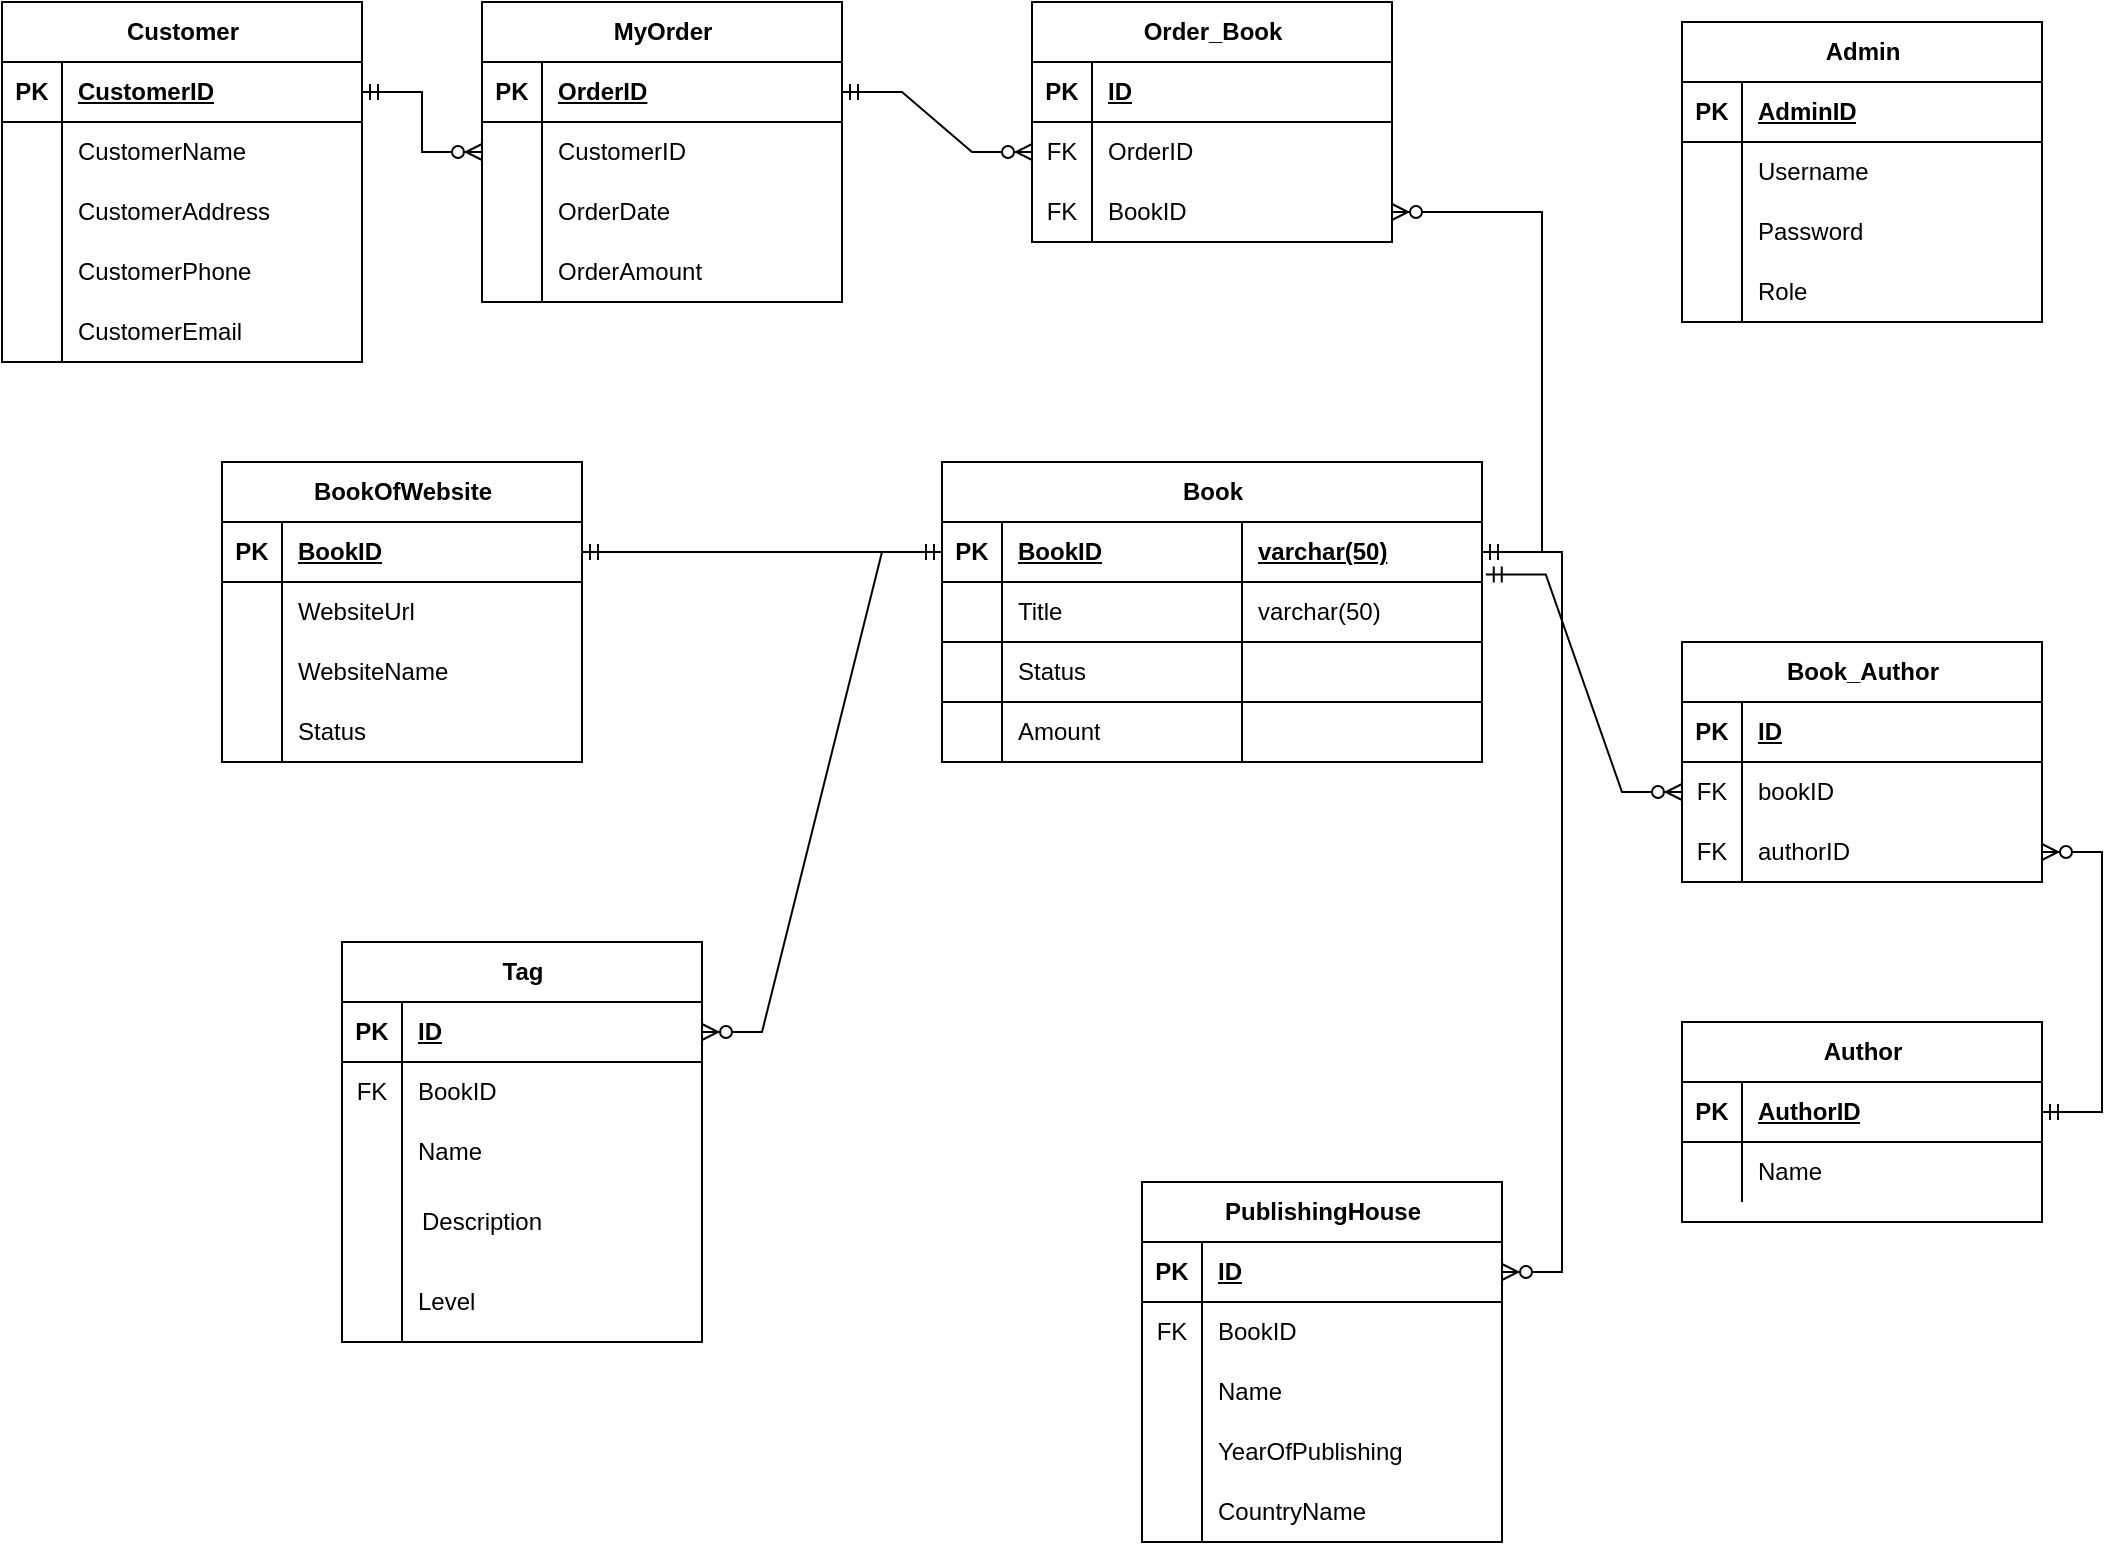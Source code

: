 <mxfile version="21.3.4" type="device">
  <diagram id="R2lEEEUBdFMjLlhIrx00" name="Page-1">
    <mxGraphModel dx="2161" dy="645" grid="1" gridSize="10" guides="1" tooltips="1" connect="1" arrows="1" fold="1" page="1" pageScale="1" pageWidth="850" pageHeight="1100" math="0" shadow="0" extFonts="Permanent Marker^https://fonts.googleapis.com/css?family=Permanent+Marker">
      <root>
        <mxCell id="0" />
        <mxCell id="1" parent="0" />
        <mxCell id="h8S6A4PRmYkSJAHjF7pe-40" value="Tag" style="shape=table;startSize=30;container=1;collapsible=1;childLayout=tableLayout;fixedRows=1;rowLines=0;fontStyle=1;align=center;resizeLast=1;html=1;resizeLastRow=0;labelBackgroundColor=none;" parent="1" vertex="1">
          <mxGeometry x="-50" y="480" width="180" height="200" as="geometry" />
        </mxCell>
        <mxCell id="h8S6A4PRmYkSJAHjF7pe-41" value="" style="shape=tableRow;horizontal=0;startSize=0;swimlaneHead=0;swimlaneBody=0;fillColor=none;collapsible=0;dropTarget=0;points=[[0,0.5],[1,0.5]];portConstraint=eastwest;top=0;left=0;right=0;bottom=1;labelBackgroundColor=none;" parent="h8S6A4PRmYkSJAHjF7pe-40" vertex="1">
          <mxGeometry y="30" width="180" height="30" as="geometry" />
        </mxCell>
        <mxCell id="h8S6A4PRmYkSJAHjF7pe-42" value="PK" style="shape=partialRectangle;connectable=0;fillColor=none;top=0;left=0;bottom=0;right=0;fontStyle=1;overflow=hidden;whiteSpace=wrap;html=1;labelBackgroundColor=none;" parent="h8S6A4PRmYkSJAHjF7pe-41" vertex="1">
          <mxGeometry width="30" height="30" as="geometry">
            <mxRectangle width="30" height="30" as="alternateBounds" />
          </mxGeometry>
        </mxCell>
        <mxCell id="h8S6A4PRmYkSJAHjF7pe-43" value="ID" style="shape=partialRectangle;connectable=0;fillColor=none;top=0;left=0;bottom=0;right=0;align=left;spacingLeft=6;fontStyle=5;overflow=hidden;whiteSpace=wrap;html=1;labelBackgroundColor=none;" parent="h8S6A4PRmYkSJAHjF7pe-41" vertex="1">
          <mxGeometry x="30" width="150" height="30" as="geometry">
            <mxRectangle width="150" height="30" as="alternateBounds" />
          </mxGeometry>
        </mxCell>
        <mxCell id="v9ZeX9QNB7r0L1-q7HJn-7" style="shape=tableRow;horizontal=0;startSize=0;swimlaneHead=0;swimlaneBody=0;fillColor=none;collapsible=0;dropTarget=0;points=[[0,0.5],[1,0.5]];portConstraint=eastwest;top=0;left=0;right=0;bottom=0;labelBackgroundColor=none;" vertex="1" parent="h8S6A4PRmYkSJAHjF7pe-40">
          <mxGeometry y="60" width="180" height="30" as="geometry" />
        </mxCell>
        <mxCell id="v9ZeX9QNB7r0L1-q7HJn-8" value="FK" style="shape=partialRectangle;connectable=0;fillColor=none;top=0;left=0;bottom=0;right=0;editable=1;overflow=hidden;whiteSpace=wrap;html=1;labelBackgroundColor=none;" vertex="1" parent="v9ZeX9QNB7r0L1-q7HJn-7">
          <mxGeometry width="30" height="30" as="geometry">
            <mxRectangle width="30" height="30" as="alternateBounds" />
          </mxGeometry>
        </mxCell>
        <mxCell id="v9ZeX9QNB7r0L1-q7HJn-9" value="BookID" style="shape=partialRectangle;connectable=0;fillColor=none;top=0;left=0;bottom=0;right=0;align=left;spacingLeft=6;overflow=hidden;whiteSpace=wrap;html=1;labelBackgroundColor=none;" vertex="1" parent="v9ZeX9QNB7r0L1-q7HJn-7">
          <mxGeometry x="30" width="150" height="30" as="geometry">
            <mxRectangle width="150" height="30" as="alternateBounds" />
          </mxGeometry>
        </mxCell>
        <mxCell id="h8S6A4PRmYkSJAHjF7pe-44" value="" style="shape=tableRow;horizontal=0;startSize=0;swimlaneHead=0;swimlaneBody=0;fillColor=none;collapsible=0;dropTarget=0;points=[[0,0.5],[1,0.5]];portConstraint=eastwest;top=0;left=0;right=0;bottom=0;labelBackgroundColor=none;" parent="h8S6A4PRmYkSJAHjF7pe-40" vertex="1">
          <mxGeometry y="90" width="180" height="30" as="geometry" />
        </mxCell>
        <mxCell id="h8S6A4PRmYkSJAHjF7pe-45" value="" style="shape=partialRectangle;connectable=0;fillColor=none;top=0;left=0;bottom=0;right=0;editable=1;overflow=hidden;whiteSpace=wrap;html=1;labelBackgroundColor=none;" parent="h8S6A4PRmYkSJAHjF7pe-44" vertex="1">
          <mxGeometry width="30" height="30" as="geometry">
            <mxRectangle width="30" height="30" as="alternateBounds" />
          </mxGeometry>
        </mxCell>
        <mxCell id="h8S6A4PRmYkSJAHjF7pe-46" value="Name" style="shape=partialRectangle;connectable=0;fillColor=none;top=0;left=0;bottom=0;right=0;align=left;spacingLeft=6;overflow=hidden;whiteSpace=wrap;html=1;labelBackgroundColor=none;" parent="h8S6A4PRmYkSJAHjF7pe-44" vertex="1">
          <mxGeometry x="30" width="150" height="30" as="geometry">
            <mxRectangle width="150" height="30" as="alternateBounds" />
          </mxGeometry>
        </mxCell>
        <mxCell id="h8S6A4PRmYkSJAHjF7pe-50" value="" style="shape=tableRow;horizontal=0;startSize=0;swimlaneHead=0;swimlaneBody=0;fillColor=none;collapsible=0;dropTarget=0;points=[[0,0.5],[1,0.5]];portConstraint=eastwest;top=0;left=0;right=0;bottom=0;labelBackgroundColor=none;" parent="h8S6A4PRmYkSJAHjF7pe-40" vertex="1">
          <mxGeometry y="120" width="180" height="40" as="geometry" />
        </mxCell>
        <mxCell id="h8S6A4PRmYkSJAHjF7pe-51" value="" style="shape=partialRectangle;connectable=0;fillColor=none;top=0;left=0;bottom=0;right=0;editable=1;overflow=hidden;whiteSpace=wrap;html=1;labelBackgroundColor=none;" parent="h8S6A4PRmYkSJAHjF7pe-50" vertex="1">
          <mxGeometry width="30" height="40" as="geometry">
            <mxRectangle width="30" height="40" as="alternateBounds" />
          </mxGeometry>
        </mxCell>
        <mxCell id="h8S6A4PRmYkSJAHjF7pe-52" value="&lt;div style=&quot;background-color:#ffffff;padding-left:2px;padding-top:0px;padding-right:0px;padding-bottom:0px;&quot;&gt;Description&lt;/div&gt;" style="shape=partialRectangle;connectable=0;fillColor=none;top=0;left=0;bottom=0;right=0;align=left;spacingLeft=6;overflow=hidden;whiteSpace=wrap;html=1;labelBackgroundColor=none;" parent="h8S6A4PRmYkSJAHjF7pe-50" vertex="1">
          <mxGeometry x="30" width="150" height="40" as="geometry">
            <mxRectangle width="150" height="40" as="alternateBounds" />
          </mxGeometry>
        </mxCell>
        <mxCell id="h8S6A4PRmYkSJAHjF7pe-70" style="shape=tableRow;horizontal=0;startSize=0;swimlaneHead=0;swimlaneBody=0;fillColor=none;collapsible=0;dropTarget=0;points=[[0,0.5],[1,0.5]];portConstraint=eastwest;top=0;left=0;right=0;bottom=0;labelBackgroundColor=none;" parent="h8S6A4PRmYkSJAHjF7pe-40" vertex="1">
          <mxGeometry y="160" width="180" height="40" as="geometry" />
        </mxCell>
        <mxCell id="h8S6A4PRmYkSJAHjF7pe-71" style="shape=partialRectangle;connectable=0;fillColor=none;top=0;left=0;bottom=0;right=0;editable=1;overflow=hidden;whiteSpace=wrap;html=1;labelBackgroundColor=none;" parent="h8S6A4PRmYkSJAHjF7pe-70" vertex="1">
          <mxGeometry width="30" height="40" as="geometry">
            <mxRectangle width="30" height="40" as="alternateBounds" />
          </mxGeometry>
        </mxCell>
        <mxCell id="h8S6A4PRmYkSJAHjF7pe-72" value="Level" style="shape=partialRectangle;connectable=0;fillColor=none;top=0;left=0;bottom=0;right=0;align=left;spacingLeft=6;overflow=hidden;whiteSpace=wrap;html=1;labelBackgroundColor=none;" parent="h8S6A4PRmYkSJAHjF7pe-70" vertex="1">
          <mxGeometry x="30" width="150" height="40" as="geometry">
            <mxRectangle width="150" height="40" as="alternateBounds" />
          </mxGeometry>
        </mxCell>
        <mxCell id="h8S6A4PRmYkSJAHjF7pe-1" value="Admin" style="shape=table;startSize=30;container=1;collapsible=1;childLayout=tableLayout;fixedRows=1;rowLines=0;fontStyle=1;align=center;resizeLast=1;html=1;labelBackgroundColor=none;" parent="1" vertex="1">
          <mxGeometry x="620" y="20" width="180" height="150" as="geometry" />
        </mxCell>
        <mxCell id="h8S6A4PRmYkSJAHjF7pe-2" value="" style="shape=tableRow;horizontal=0;startSize=0;swimlaneHead=0;swimlaneBody=0;fillColor=none;collapsible=0;dropTarget=0;points=[[0,0.5],[1,0.5]];portConstraint=eastwest;top=0;left=0;right=0;bottom=1;labelBackgroundColor=none;" parent="h8S6A4PRmYkSJAHjF7pe-1" vertex="1">
          <mxGeometry y="30" width="180" height="30" as="geometry" />
        </mxCell>
        <mxCell id="h8S6A4PRmYkSJAHjF7pe-3" value="PK" style="shape=partialRectangle;connectable=0;fillColor=none;top=0;left=0;bottom=0;right=0;fontStyle=1;overflow=hidden;whiteSpace=wrap;html=1;labelBackgroundColor=none;" parent="h8S6A4PRmYkSJAHjF7pe-2" vertex="1">
          <mxGeometry width="30" height="30" as="geometry">
            <mxRectangle width="30" height="30" as="alternateBounds" />
          </mxGeometry>
        </mxCell>
        <mxCell id="h8S6A4PRmYkSJAHjF7pe-4" value="AdminID" style="shape=partialRectangle;connectable=0;fillColor=none;top=0;left=0;bottom=0;right=0;align=left;spacingLeft=6;fontStyle=5;overflow=hidden;whiteSpace=wrap;html=1;labelBackgroundColor=none;" parent="h8S6A4PRmYkSJAHjF7pe-2" vertex="1">
          <mxGeometry x="30" width="150" height="30" as="geometry">
            <mxRectangle width="150" height="30" as="alternateBounds" />
          </mxGeometry>
        </mxCell>
        <mxCell id="h8S6A4PRmYkSJAHjF7pe-5" value="" style="shape=tableRow;horizontal=0;startSize=0;swimlaneHead=0;swimlaneBody=0;fillColor=none;collapsible=0;dropTarget=0;points=[[0,0.5],[1,0.5]];portConstraint=eastwest;top=0;left=0;right=0;bottom=0;labelBackgroundColor=none;" parent="h8S6A4PRmYkSJAHjF7pe-1" vertex="1">
          <mxGeometry y="60" width="180" height="30" as="geometry" />
        </mxCell>
        <mxCell id="h8S6A4PRmYkSJAHjF7pe-6" value="" style="shape=partialRectangle;connectable=0;fillColor=none;top=0;left=0;bottom=0;right=0;editable=1;overflow=hidden;whiteSpace=wrap;html=1;labelBackgroundColor=none;" parent="h8S6A4PRmYkSJAHjF7pe-5" vertex="1">
          <mxGeometry width="30" height="30" as="geometry">
            <mxRectangle width="30" height="30" as="alternateBounds" />
          </mxGeometry>
        </mxCell>
        <mxCell id="h8S6A4PRmYkSJAHjF7pe-7" value="Username" style="shape=partialRectangle;connectable=0;fillColor=none;top=0;left=0;bottom=0;right=0;align=left;spacingLeft=6;overflow=hidden;whiteSpace=wrap;html=1;labelBackgroundColor=none;" parent="h8S6A4PRmYkSJAHjF7pe-5" vertex="1">
          <mxGeometry x="30" width="150" height="30" as="geometry">
            <mxRectangle width="150" height="30" as="alternateBounds" />
          </mxGeometry>
        </mxCell>
        <mxCell id="h8S6A4PRmYkSJAHjF7pe-8" value="" style="shape=tableRow;horizontal=0;startSize=0;swimlaneHead=0;swimlaneBody=0;fillColor=none;collapsible=0;dropTarget=0;points=[[0,0.5],[1,0.5]];portConstraint=eastwest;top=0;left=0;right=0;bottom=0;labelBackgroundColor=none;" parent="h8S6A4PRmYkSJAHjF7pe-1" vertex="1">
          <mxGeometry y="90" width="180" height="30" as="geometry" />
        </mxCell>
        <mxCell id="h8S6A4PRmYkSJAHjF7pe-9" value="" style="shape=partialRectangle;connectable=0;fillColor=none;top=0;left=0;bottom=0;right=0;editable=1;overflow=hidden;whiteSpace=wrap;html=1;labelBackgroundColor=none;" parent="h8S6A4PRmYkSJAHjF7pe-8" vertex="1">
          <mxGeometry width="30" height="30" as="geometry">
            <mxRectangle width="30" height="30" as="alternateBounds" />
          </mxGeometry>
        </mxCell>
        <mxCell id="h8S6A4PRmYkSJAHjF7pe-10" value="Password" style="shape=partialRectangle;connectable=0;fillColor=none;top=0;left=0;bottom=0;right=0;align=left;spacingLeft=6;overflow=hidden;whiteSpace=wrap;html=1;labelBackgroundColor=none;" parent="h8S6A4PRmYkSJAHjF7pe-8" vertex="1">
          <mxGeometry x="30" width="150" height="30" as="geometry">
            <mxRectangle width="150" height="30" as="alternateBounds" />
          </mxGeometry>
        </mxCell>
        <mxCell id="h8S6A4PRmYkSJAHjF7pe-11" value="" style="shape=tableRow;horizontal=0;startSize=0;swimlaneHead=0;swimlaneBody=0;fillColor=none;collapsible=0;dropTarget=0;points=[[0,0.5],[1,0.5]];portConstraint=eastwest;top=0;left=0;right=0;bottom=0;labelBackgroundColor=none;" parent="h8S6A4PRmYkSJAHjF7pe-1" vertex="1">
          <mxGeometry y="120" width="180" height="30" as="geometry" />
        </mxCell>
        <mxCell id="h8S6A4PRmYkSJAHjF7pe-12" value="" style="shape=partialRectangle;connectable=0;fillColor=none;top=0;left=0;bottom=0;right=0;editable=1;overflow=hidden;whiteSpace=wrap;html=1;labelBackgroundColor=none;" parent="h8S6A4PRmYkSJAHjF7pe-11" vertex="1">
          <mxGeometry width="30" height="30" as="geometry">
            <mxRectangle width="30" height="30" as="alternateBounds" />
          </mxGeometry>
        </mxCell>
        <mxCell id="h8S6A4PRmYkSJAHjF7pe-13" value="Role" style="shape=partialRectangle;connectable=0;fillColor=none;top=0;left=0;bottom=0;right=0;align=left;spacingLeft=6;overflow=hidden;whiteSpace=wrap;html=1;labelBackgroundColor=none;" parent="h8S6A4PRmYkSJAHjF7pe-11" vertex="1">
          <mxGeometry x="30" width="150" height="30" as="geometry">
            <mxRectangle width="150" height="30" as="alternateBounds" />
          </mxGeometry>
        </mxCell>
        <mxCell id="h8S6A4PRmYkSJAHjF7pe-14" value="Book" style="shape=table;startSize=30;container=1;collapsible=1;childLayout=tableLayout;fixedRows=1;rowLines=1;fontStyle=1;align=center;resizeLast=1;html=1;rounded=0;columnLines=1;labelBackgroundColor=none;" parent="1" vertex="1">
          <mxGeometry x="250" y="240" width="270" height="150" as="geometry" />
        </mxCell>
        <mxCell id="h8S6A4PRmYkSJAHjF7pe-15" value="" style="shape=tableRow;horizontal=0;startSize=0;swimlaneHead=0;swimlaneBody=0;fillColor=none;collapsible=0;dropTarget=0;points=[[0,0.5],[1,0.5]];portConstraint=eastwest;top=0;left=0;right=0;bottom=1;labelBackgroundColor=none;" parent="h8S6A4PRmYkSJAHjF7pe-14" vertex="1">
          <mxGeometry y="30" width="270" height="30" as="geometry" />
        </mxCell>
        <mxCell id="h8S6A4PRmYkSJAHjF7pe-16" value="PK" style="shape=partialRectangle;connectable=0;fillColor=none;top=0;left=0;bottom=0;right=0;fontStyle=1;overflow=hidden;whiteSpace=wrap;html=1;labelBackgroundColor=none;" parent="h8S6A4PRmYkSJAHjF7pe-15" vertex="1">
          <mxGeometry width="30" height="30" as="geometry">
            <mxRectangle width="30" height="30" as="alternateBounds" />
          </mxGeometry>
        </mxCell>
        <mxCell id="h8S6A4PRmYkSJAHjF7pe-17" value="BookID" style="shape=partialRectangle;connectable=0;fillColor=none;top=0;left=0;bottom=0;right=0;align=left;spacingLeft=6;fontStyle=5;overflow=hidden;whiteSpace=wrap;html=1;labelBackgroundColor=none;" parent="h8S6A4PRmYkSJAHjF7pe-15" vertex="1">
          <mxGeometry x="30" width="120" height="30" as="geometry">
            <mxRectangle width="120" height="30" as="alternateBounds" />
          </mxGeometry>
        </mxCell>
        <mxCell id="8h0_QXbjBLv4kq4RY7IO-14" value="varchar(50)" style="shape=partialRectangle;connectable=0;fillColor=none;top=0;left=0;bottom=0;right=0;align=left;spacingLeft=6;fontStyle=5;overflow=hidden;whiteSpace=wrap;html=1;labelBackgroundColor=none;" parent="h8S6A4PRmYkSJAHjF7pe-15" vertex="1">
          <mxGeometry x="150" width="120" height="30" as="geometry">
            <mxRectangle width="120" height="30" as="alternateBounds" />
          </mxGeometry>
        </mxCell>
        <mxCell id="h8S6A4PRmYkSJAHjF7pe-18" value="" style="shape=tableRow;horizontal=0;startSize=0;swimlaneHead=0;swimlaneBody=0;fillColor=none;collapsible=0;dropTarget=0;points=[[0,0.5],[1,0.5]];portConstraint=eastwest;top=0;left=0;right=0;bottom=0;labelBackgroundColor=none;" parent="h8S6A4PRmYkSJAHjF7pe-14" vertex="1">
          <mxGeometry y="60" width="270" height="30" as="geometry" />
        </mxCell>
        <mxCell id="h8S6A4PRmYkSJAHjF7pe-19" value="" style="shape=partialRectangle;connectable=0;fillColor=none;top=0;left=0;bottom=0;right=0;editable=1;overflow=hidden;whiteSpace=wrap;html=1;labelBackgroundColor=none;" parent="h8S6A4PRmYkSJAHjF7pe-18" vertex="1">
          <mxGeometry width="30" height="30" as="geometry">
            <mxRectangle width="30" height="30" as="alternateBounds" />
          </mxGeometry>
        </mxCell>
        <mxCell id="h8S6A4PRmYkSJAHjF7pe-20" value="Title" style="shape=partialRectangle;connectable=0;fillColor=none;top=0;left=0;bottom=0;right=0;align=left;spacingLeft=6;overflow=hidden;whiteSpace=wrap;html=1;labelBackgroundColor=none;" parent="h8S6A4PRmYkSJAHjF7pe-18" vertex="1">
          <mxGeometry x="30" width="120" height="30" as="geometry">
            <mxRectangle width="120" height="30" as="alternateBounds" />
          </mxGeometry>
        </mxCell>
        <mxCell id="8h0_QXbjBLv4kq4RY7IO-15" value="varchar(50)" style="shape=partialRectangle;connectable=0;fillColor=none;top=0;left=0;bottom=0;right=0;align=left;spacingLeft=6;overflow=hidden;whiteSpace=wrap;html=1;labelBackgroundColor=none;" parent="h8S6A4PRmYkSJAHjF7pe-18" vertex="1">
          <mxGeometry x="150" width="120" height="30" as="geometry">
            <mxRectangle width="120" height="30" as="alternateBounds" />
          </mxGeometry>
        </mxCell>
        <mxCell id="h8S6A4PRmYkSJAHjF7pe-24" value="" style="shape=tableRow;horizontal=0;startSize=0;swimlaneHead=0;swimlaneBody=0;fillColor=none;collapsible=0;dropTarget=0;points=[[0,0.5],[1,0.5]];portConstraint=eastwest;top=0;left=0;right=0;bottom=0;labelBackgroundColor=none;" parent="h8S6A4PRmYkSJAHjF7pe-14" vertex="1">
          <mxGeometry y="90" width="270" height="30" as="geometry" />
        </mxCell>
        <mxCell id="h8S6A4PRmYkSJAHjF7pe-25" value="" style="shape=partialRectangle;connectable=0;fillColor=none;top=0;left=0;bottom=0;right=0;editable=1;overflow=hidden;whiteSpace=wrap;html=1;labelBackgroundColor=none;" parent="h8S6A4PRmYkSJAHjF7pe-24" vertex="1">
          <mxGeometry width="30" height="30" as="geometry">
            <mxRectangle width="30" height="30" as="alternateBounds" />
          </mxGeometry>
        </mxCell>
        <mxCell id="h8S6A4PRmYkSJAHjF7pe-26" value="Status" style="shape=partialRectangle;connectable=0;fillColor=none;top=0;left=0;bottom=0;right=0;align=left;spacingLeft=6;overflow=hidden;whiteSpace=wrap;html=1;labelBackgroundColor=none;" parent="h8S6A4PRmYkSJAHjF7pe-24" vertex="1">
          <mxGeometry x="30" width="120" height="30" as="geometry">
            <mxRectangle width="120" height="30" as="alternateBounds" />
          </mxGeometry>
        </mxCell>
        <mxCell id="8h0_QXbjBLv4kq4RY7IO-16" style="shape=partialRectangle;connectable=0;fillColor=none;top=0;left=0;bottom=0;right=0;align=left;spacingLeft=6;overflow=hidden;whiteSpace=wrap;html=1;labelBackgroundColor=none;" parent="h8S6A4PRmYkSJAHjF7pe-24" vertex="1">
          <mxGeometry x="150" width="120" height="30" as="geometry">
            <mxRectangle width="120" height="30" as="alternateBounds" />
          </mxGeometry>
        </mxCell>
        <mxCell id="8h0_QXbjBLv4kq4RY7IO-63" style="shape=tableRow;horizontal=0;startSize=0;swimlaneHead=0;swimlaneBody=0;fillColor=none;collapsible=0;dropTarget=0;points=[[0,0.5],[1,0.5]];portConstraint=eastwest;top=0;left=0;right=0;bottom=0;labelBackgroundColor=none;" parent="h8S6A4PRmYkSJAHjF7pe-14" vertex="1">
          <mxGeometry y="120" width="270" height="30" as="geometry" />
        </mxCell>
        <mxCell id="8h0_QXbjBLv4kq4RY7IO-64" style="shape=partialRectangle;connectable=0;fillColor=none;top=0;left=0;bottom=0;right=0;editable=1;overflow=hidden;whiteSpace=wrap;html=1;labelBackgroundColor=none;" parent="8h0_QXbjBLv4kq4RY7IO-63" vertex="1">
          <mxGeometry width="30" height="30" as="geometry">
            <mxRectangle width="30" height="30" as="alternateBounds" />
          </mxGeometry>
        </mxCell>
        <mxCell id="8h0_QXbjBLv4kq4RY7IO-65" value="Amount" style="shape=partialRectangle;connectable=0;fillColor=none;top=0;left=0;bottom=0;right=0;align=left;spacingLeft=6;overflow=hidden;whiteSpace=wrap;html=1;labelBackgroundColor=none;" parent="8h0_QXbjBLv4kq4RY7IO-63" vertex="1">
          <mxGeometry x="30" width="120" height="30" as="geometry">
            <mxRectangle width="120" height="30" as="alternateBounds" />
          </mxGeometry>
        </mxCell>
        <mxCell id="8h0_QXbjBLv4kq4RY7IO-66" style="shape=partialRectangle;connectable=0;fillColor=none;top=0;left=0;bottom=0;right=0;align=left;spacingLeft=6;overflow=hidden;whiteSpace=wrap;html=1;labelBackgroundColor=none;" parent="8h0_QXbjBLv4kq4RY7IO-63" vertex="1">
          <mxGeometry x="150" width="120" height="30" as="geometry">
            <mxRectangle width="120" height="30" as="alternateBounds" />
          </mxGeometry>
        </mxCell>
        <mxCell id="h8S6A4PRmYkSJAHjF7pe-27" value="Author" style="shape=table;startSize=30;container=1;collapsible=1;childLayout=tableLayout;fixedRows=1;rowLines=0;fontStyle=1;align=center;resizeLast=1;html=1;labelBackgroundColor=none;" parent="1" vertex="1">
          <mxGeometry x="620" y="520" width="180" height="100" as="geometry" />
        </mxCell>
        <mxCell id="h8S6A4PRmYkSJAHjF7pe-28" value="" style="shape=tableRow;horizontal=0;startSize=0;swimlaneHead=0;swimlaneBody=0;fillColor=none;collapsible=0;dropTarget=0;points=[[0,0.5],[1,0.5]];portConstraint=eastwest;top=0;left=0;right=0;bottom=1;labelBackgroundColor=none;" parent="h8S6A4PRmYkSJAHjF7pe-27" vertex="1">
          <mxGeometry y="30" width="180" height="30" as="geometry" />
        </mxCell>
        <mxCell id="h8S6A4PRmYkSJAHjF7pe-29" value="PK" style="shape=partialRectangle;connectable=0;fillColor=none;top=0;left=0;bottom=0;right=0;fontStyle=1;overflow=hidden;whiteSpace=wrap;html=1;labelBackgroundColor=none;" parent="h8S6A4PRmYkSJAHjF7pe-28" vertex="1">
          <mxGeometry width="30" height="30" as="geometry">
            <mxRectangle width="30" height="30" as="alternateBounds" />
          </mxGeometry>
        </mxCell>
        <mxCell id="h8S6A4PRmYkSJAHjF7pe-30" value="AuthorID" style="shape=partialRectangle;connectable=0;fillColor=none;top=0;left=0;bottom=0;right=0;align=left;spacingLeft=6;fontStyle=5;overflow=hidden;whiteSpace=wrap;html=1;labelBackgroundColor=none;" parent="h8S6A4PRmYkSJAHjF7pe-28" vertex="1">
          <mxGeometry x="30" width="150" height="30" as="geometry">
            <mxRectangle width="150" height="30" as="alternateBounds" />
          </mxGeometry>
        </mxCell>
        <mxCell id="h8S6A4PRmYkSJAHjF7pe-31" value="" style="shape=tableRow;horizontal=0;startSize=0;swimlaneHead=0;swimlaneBody=0;fillColor=none;collapsible=0;dropTarget=0;points=[[0,0.5],[1,0.5]];portConstraint=eastwest;top=0;left=0;right=0;bottom=0;labelBackgroundColor=none;" parent="h8S6A4PRmYkSJAHjF7pe-27" vertex="1">
          <mxGeometry y="60" width="180" height="30" as="geometry" />
        </mxCell>
        <mxCell id="h8S6A4PRmYkSJAHjF7pe-32" value="" style="shape=partialRectangle;connectable=0;fillColor=none;top=0;left=0;bottom=0;right=0;editable=1;overflow=hidden;whiteSpace=wrap;html=1;labelBackgroundColor=none;" parent="h8S6A4PRmYkSJAHjF7pe-31" vertex="1">
          <mxGeometry width="30" height="30" as="geometry">
            <mxRectangle width="30" height="30" as="alternateBounds" />
          </mxGeometry>
        </mxCell>
        <mxCell id="h8S6A4PRmYkSJAHjF7pe-33" value="Name" style="shape=partialRectangle;connectable=0;fillColor=none;top=0;left=0;bottom=0;right=0;align=left;spacingLeft=6;overflow=hidden;whiteSpace=wrap;html=1;labelBackgroundColor=none;" parent="h8S6A4PRmYkSJAHjF7pe-31" vertex="1">
          <mxGeometry x="30" width="150" height="30" as="geometry">
            <mxRectangle width="150" height="30" as="alternateBounds" />
          </mxGeometry>
        </mxCell>
        <mxCell id="h8S6A4PRmYkSJAHjF7pe-73" value="PublishingHouse" style="shape=table;startSize=30;container=1;collapsible=1;childLayout=tableLayout;fixedRows=1;rowLines=0;fontStyle=1;align=center;resizeLast=1;html=1;labelBackgroundColor=none;" parent="1" vertex="1">
          <mxGeometry x="350" y="600" width="180" height="180" as="geometry" />
        </mxCell>
        <mxCell id="h8S6A4PRmYkSJAHjF7pe-74" value="" style="shape=tableRow;horizontal=0;startSize=0;swimlaneHead=0;swimlaneBody=0;fillColor=none;collapsible=0;dropTarget=0;points=[[0,0.5],[1,0.5]];portConstraint=eastwest;top=0;left=0;right=0;bottom=1;labelBackgroundColor=none;" parent="h8S6A4PRmYkSJAHjF7pe-73" vertex="1">
          <mxGeometry y="30" width="180" height="30" as="geometry" />
        </mxCell>
        <mxCell id="h8S6A4PRmYkSJAHjF7pe-75" value="PK" style="shape=partialRectangle;connectable=0;fillColor=none;top=0;left=0;bottom=0;right=0;fontStyle=1;overflow=hidden;whiteSpace=wrap;html=1;labelBackgroundColor=none;" parent="h8S6A4PRmYkSJAHjF7pe-74" vertex="1">
          <mxGeometry width="30" height="30" as="geometry">
            <mxRectangle width="30" height="30" as="alternateBounds" />
          </mxGeometry>
        </mxCell>
        <mxCell id="h8S6A4PRmYkSJAHjF7pe-76" value="ID" style="shape=partialRectangle;connectable=0;fillColor=none;top=0;left=0;bottom=0;right=0;align=left;spacingLeft=6;fontStyle=5;overflow=hidden;whiteSpace=wrap;html=1;labelBackgroundColor=none;" parent="h8S6A4PRmYkSJAHjF7pe-74" vertex="1">
          <mxGeometry x="30" width="150" height="30" as="geometry">
            <mxRectangle width="150" height="30" as="alternateBounds" />
          </mxGeometry>
        </mxCell>
        <mxCell id="v9ZeX9QNB7r0L1-q7HJn-11" style="shape=tableRow;horizontal=0;startSize=0;swimlaneHead=0;swimlaneBody=0;fillColor=none;collapsible=0;dropTarget=0;points=[[0,0.5],[1,0.5]];portConstraint=eastwest;top=0;left=0;right=0;bottom=0;labelBackgroundColor=none;" vertex="1" parent="h8S6A4PRmYkSJAHjF7pe-73">
          <mxGeometry y="60" width="180" height="30" as="geometry" />
        </mxCell>
        <mxCell id="v9ZeX9QNB7r0L1-q7HJn-12" value="FK" style="shape=partialRectangle;connectable=0;fillColor=none;top=0;left=0;bottom=0;right=0;editable=1;overflow=hidden;whiteSpace=wrap;html=1;labelBackgroundColor=none;" vertex="1" parent="v9ZeX9QNB7r0L1-q7HJn-11">
          <mxGeometry width="30" height="30" as="geometry">
            <mxRectangle width="30" height="30" as="alternateBounds" />
          </mxGeometry>
        </mxCell>
        <mxCell id="v9ZeX9QNB7r0L1-q7HJn-13" value="BookID" style="shape=partialRectangle;connectable=0;fillColor=none;top=0;left=0;bottom=0;right=0;align=left;spacingLeft=6;overflow=hidden;whiteSpace=wrap;html=1;labelBackgroundColor=none;" vertex="1" parent="v9ZeX9QNB7r0L1-q7HJn-11">
          <mxGeometry x="30" width="150" height="30" as="geometry">
            <mxRectangle width="150" height="30" as="alternateBounds" />
          </mxGeometry>
        </mxCell>
        <mxCell id="h8S6A4PRmYkSJAHjF7pe-77" value="" style="shape=tableRow;horizontal=0;startSize=0;swimlaneHead=0;swimlaneBody=0;fillColor=none;collapsible=0;dropTarget=0;points=[[0,0.5],[1,0.5]];portConstraint=eastwest;top=0;left=0;right=0;bottom=0;labelBackgroundColor=none;" parent="h8S6A4PRmYkSJAHjF7pe-73" vertex="1">
          <mxGeometry y="90" width="180" height="30" as="geometry" />
        </mxCell>
        <mxCell id="h8S6A4PRmYkSJAHjF7pe-78" value="" style="shape=partialRectangle;connectable=0;fillColor=none;top=0;left=0;bottom=0;right=0;editable=1;overflow=hidden;whiteSpace=wrap;html=1;labelBackgroundColor=none;" parent="h8S6A4PRmYkSJAHjF7pe-77" vertex="1">
          <mxGeometry width="30" height="30" as="geometry">
            <mxRectangle width="30" height="30" as="alternateBounds" />
          </mxGeometry>
        </mxCell>
        <mxCell id="h8S6A4PRmYkSJAHjF7pe-79" value="Name" style="shape=partialRectangle;connectable=0;fillColor=none;top=0;left=0;bottom=0;right=0;align=left;spacingLeft=6;overflow=hidden;whiteSpace=wrap;html=1;labelBackgroundColor=none;" parent="h8S6A4PRmYkSJAHjF7pe-77" vertex="1">
          <mxGeometry x="30" width="150" height="30" as="geometry">
            <mxRectangle width="150" height="30" as="alternateBounds" />
          </mxGeometry>
        </mxCell>
        <mxCell id="h8S6A4PRmYkSJAHjF7pe-80" value="" style="shape=tableRow;horizontal=0;startSize=0;swimlaneHead=0;swimlaneBody=0;fillColor=none;collapsible=0;dropTarget=0;points=[[0,0.5],[1,0.5]];portConstraint=eastwest;top=0;left=0;right=0;bottom=0;labelBackgroundColor=none;" parent="h8S6A4PRmYkSJAHjF7pe-73" vertex="1">
          <mxGeometry y="120" width="180" height="30" as="geometry" />
        </mxCell>
        <mxCell id="h8S6A4PRmYkSJAHjF7pe-81" value="" style="shape=partialRectangle;connectable=0;fillColor=none;top=0;left=0;bottom=0;right=0;editable=1;overflow=hidden;whiteSpace=wrap;html=1;labelBackgroundColor=none;" parent="h8S6A4PRmYkSJAHjF7pe-80" vertex="1">
          <mxGeometry width="30" height="30" as="geometry">
            <mxRectangle width="30" height="30" as="alternateBounds" />
          </mxGeometry>
        </mxCell>
        <mxCell id="h8S6A4PRmYkSJAHjF7pe-82" value="YearOfPublishing" style="shape=partialRectangle;connectable=0;fillColor=none;top=0;left=0;bottom=0;right=0;align=left;spacingLeft=6;overflow=hidden;whiteSpace=wrap;html=1;labelBackgroundColor=none;" parent="h8S6A4PRmYkSJAHjF7pe-80" vertex="1">
          <mxGeometry x="30" width="150" height="30" as="geometry">
            <mxRectangle width="150" height="30" as="alternateBounds" />
          </mxGeometry>
        </mxCell>
        <mxCell id="h8S6A4PRmYkSJAHjF7pe-83" value="" style="shape=tableRow;horizontal=0;startSize=0;swimlaneHead=0;swimlaneBody=0;fillColor=none;collapsible=0;dropTarget=0;points=[[0,0.5],[1,0.5]];portConstraint=eastwest;top=0;left=0;right=0;bottom=0;labelBackgroundColor=none;" parent="h8S6A4PRmYkSJAHjF7pe-73" vertex="1">
          <mxGeometry y="150" width="180" height="30" as="geometry" />
        </mxCell>
        <mxCell id="h8S6A4PRmYkSJAHjF7pe-84" value="" style="shape=partialRectangle;connectable=0;fillColor=none;top=0;left=0;bottom=0;right=0;editable=1;overflow=hidden;whiteSpace=wrap;html=1;labelBackgroundColor=none;" parent="h8S6A4PRmYkSJAHjF7pe-83" vertex="1">
          <mxGeometry width="30" height="30" as="geometry">
            <mxRectangle width="30" height="30" as="alternateBounds" />
          </mxGeometry>
        </mxCell>
        <mxCell id="h8S6A4PRmYkSJAHjF7pe-85" value="CountryName" style="shape=partialRectangle;connectable=0;fillColor=none;top=0;left=0;bottom=0;right=0;align=left;spacingLeft=6;overflow=hidden;whiteSpace=wrap;html=1;labelBackgroundColor=none;" parent="h8S6A4PRmYkSJAHjF7pe-83" vertex="1">
          <mxGeometry x="30" width="150" height="30" as="geometry">
            <mxRectangle width="150" height="30" as="alternateBounds" />
          </mxGeometry>
        </mxCell>
        <mxCell id="h8S6A4PRmYkSJAHjF7pe-106" value="BookOfWebsite" style="shape=table;startSize=30;container=1;collapsible=1;childLayout=tableLayout;fixedRows=1;rowLines=0;fontStyle=1;align=center;resizeLast=1;html=1;labelBackgroundColor=none;" parent="1" vertex="1">
          <mxGeometry x="-110" y="240" width="180" height="150" as="geometry" />
        </mxCell>
        <mxCell id="h8S6A4PRmYkSJAHjF7pe-107" value="" style="shape=tableRow;horizontal=0;startSize=0;swimlaneHead=0;swimlaneBody=0;fillColor=none;collapsible=0;dropTarget=0;points=[[0,0.5],[1,0.5]];portConstraint=eastwest;top=0;left=0;right=0;bottom=1;labelBackgroundColor=none;" parent="h8S6A4PRmYkSJAHjF7pe-106" vertex="1">
          <mxGeometry y="30" width="180" height="30" as="geometry" />
        </mxCell>
        <mxCell id="h8S6A4PRmYkSJAHjF7pe-108" value="PK" style="shape=partialRectangle;connectable=0;fillColor=none;top=0;left=0;bottom=0;right=0;fontStyle=1;overflow=hidden;whiteSpace=wrap;html=1;labelBackgroundColor=none;" parent="h8S6A4PRmYkSJAHjF7pe-107" vertex="1">
          <mxGeometry width="30" height="30" as="geometry">
            <mxRectangle width="30" height="30" as="alternateBounds" />
          </mxGeometry>
        </mxCell>
        <mxCell id="h8S6A4PRmYkSJAHjF7pe-109" value="BookID" style="shape=partialRectangle;connectable=0;fillColor=none;top=0;left=0;bottom=0;right=0;align=left;spacingLeft=6;fontStyle=5;overflow=hidden;whiteSpace=wrap;html=1;labelBackgroundColor=none;" parent="h8S6A4PRmYkSJAHjF7pe-107" vertex="1">
          <mxGeometry x="30" width="150" height="30" as="geometry">
            <mxRectangle width="150" height="30" as="alternateBounds" />
          </mxGeometry>
        </mxCell>
        <mxCell id="h8S6A4PRmYkSJAHjF7pe-110" value="" style="shape=tableRow;horizontal=0;startSize=0;swimlaneHead=0;swimlaneBody=0;fillColor=none;collapsible=0;dropTarget=0;points=[[0,0.5],[1,0.5]];portConstraint=eastwest;top=0;left=0;right=0;bottom=0;labelBackgroundColor=none;" parent="h8S6A4PRmYkSJAHjF7pe-106" vertex="1">
          <mxGeometry y="60" width="180" height="30" as="geometry" />
        </mxCell>
        <mxCell id="h8S6A4PRmYkSJAHjF7pe-111" value="" style="shape=partialRectangle;connectable=0;fillColor=none;top=0;left=0;bottom=0;right=0;editable=1;overflow=hidden;whiteSpace=wrap;html=1;labelBackgroundColor=none;" parent="h8S6A4PRmYkSJAHjF7pe-110" vertex="1">
          <mxGeometry width="30" height="30" as="geometry">
            <mxRectangle width="30" height="30" as="alternateBounds" />
          </mxGeometry>
        </mxCell>
        <mxCell id="h8S6A4PRmYkSJAHjF7pe-112" value="WebsiteUrl" style="shape=partialRectangle;connectable=0;fillColor=none;top=0;left=0;bottom=0;right=0;align=left;spacingLeft=6;overflow=hidden;whiteSpace=wrap;html=1;labelBackgroundColor=none;" parent="h8S6A4PRmYkSJAHjF7pe-110" vertex="1">
          <mxGeometry x="30" width="150" height="30" as="geometry">
            <mxRectangle width="150" height="30" as="alternateBounds" />
          </mxGeometry>
        </mxCell>
        <mxCell id="h8S6A4PRmYkSJAHjF7pe-113" value="" style="shape=tableRow;horizontal=0;startSize=0;swimlaneHead=0;swimlaneBody=0;fillColor=none;collapsible=0;dropTarget=0;points=[[0,0.5],[1,0.5]];portConstraint=eastwest;top=0;left=0;right=0;bottom=0;labelBackgroundColor=none;" parent="h8S6A4PRmYkSJAHjF7pe-106" vertex="1">
          <mxGeometry y="90" width="180" height="30" as="geometry" />
        </mxCell>
        <mxCell id="h8S6A4PRmYkSJAHjF7pe-114" value="" style="shape=partialRectangle;connectable=0;fillColor=none;top=0;left=0;bottom=0;right=0;editable=1;overflow=hidden;whiteSpace=wrap;html=1;labelBackgroundColor=none;" parent="h8S6A4PRmYkSJAHjF7pe-113" vertex="1">
          <mxGeometry width="30" height="30" as="geometry">
            <mxRectangle width="30" height="30" as="alternateBounds" />
          </mxGeometry>
        </mxCell>
        <mxCell id="h8S6A4PRmYkSJAHjF7pe-115" value="WebsiteName" style="shape=partialRectangle;connectable=0;fillColor=none;top=0;left=0;bottom=0;right=0;align=left;spacingLeft=6;overflow=hidden;whiteSpace=wrap;html=1;labelBackgroundColor=none;" parent="h8S6A4PRmYkSJAHjF7pe-113" vertex="1">
          <mxGeometry x="30" width="150" height="30" as="geometry">
            <mxRectangle width="150" height="30" as="alternateBounds" />
          </mxGeometry>
        </mxCell>
        <mxCell id="h8S6A4PRmYkSJAHjF7pe-116" value="" style="shape=tableRow;horizontal=0;startSize=0;swimlaneHead=0;swimlaneBody=0;fillColor=none;collapsible=0;dropTarget=0;points=[[0,0.5],[1,0.5]];portConstraint=eastwest;top=0;left=0;right=0;bottom=0;labelBackgroundColor=none;" parent="h8S6A4PRmYkSJAHjF7pe-106" vertex="1">
          <mxGeometry y="120" width="180" height="30" as="geometry" />
        </mxCell>
        <mxCell id="h8S6A4PRmYkSJAHjF7pe-117" value="" style="shape=partialRectangle;connectable=0;fillColor=none;top=0;left=0;bottom=0;right=0;editable=1;overflow=hidden;whiteSpace=wrap;html=1;labelBackgroundColor=none;" parent="h8S6A4PRmYkSJAHjF7pe-116" vertex="1">
          <mxGeometry width="30" height="30" as="geometry">
            <mxRectangle width="30" height="30" as="alternateBounds" />
          </mxGeometry>
        </mxCell>
        <mxCell id="h8S6A4PRmYkSJAHjF7pe-118" value="Status" style="shape=partialRectangle;connectable=0;fillColor=none;top=0;left=0;bottom=0;right=0;align=left;spacingLeft=6;overflow=hidden;whiteSpace=wrap;html=1;labelBackgroundColor=none;" parent="h8S6A4PRmYkSJAHjF7pe-116" vertex="1">
          <mxGeometry x="30" width="150" height="30" as="geometry">
            <mxRectangle width="150" height="30" as="alternateBounds" />
          </mxGeometry>
        </mxCell>
        <mxCell id="h8S6A4PRmYkSJAHjF7pe-119" value="" style="edgeStyle=entityRelationEdgeStyle;fontSize=12;html=1;endArrow=ERmandOne;startArrow=ERmandOne;rounded=0;labelBackgroundColor=none;fontColor=default;" parent="1" source="h8S6A4PRmYkSJAHjF7pe-107" target="h8S6A4PRmYkSJAHjF7pe-15" edge="1">
          <mxGeometry width="100" height="100" relative="1" as="geometry">
            <mxPoint x="280" y="350" as="sourcePoint" />
            <mxPoint x="380" y="250" as="targetPoint" />
          </mxGeometry>
        </mxCell>
        <mxCell id="8h0_QXbjBLv4kq4RY7IO-1" value="Book_Author" style="shape=table;startSize=30;container=1;collapsible=1;childLayout=tableLayout;fixedRows=1;rowLines=0;fontStyle=1;align=center;resizeLast=1;html=1;" parent="1" vertex="1">
          <mxGeometry x="620" y="330" width="180" height="120" as="geometry" />
        </mxCell>
        <mxCell id="8h0_QXbjBLv4kq4RY7IO-2" value="" style="shape=tableRow;horizontal=0;startSize=0;swimlaneHead=0;swimlaneBody=0;fillColor=none;collapsible=0;dropTarget=0;points=[[0,0.5],[1,0.5]];portConstraint=eastwest;top=0;left=0;right=0;bottom=1;" parent="8h0_QXbjBLv4kq4RY7IO-1" vertex="1">
          <mxGeometry y="30" width="180" height="30" as="geometry" />
        </mxCell>
        <mxCell id="8h0_QXbjBLv4kq4RY7IO-3" value="PK" style="shape=partialRectangle;connectable=0;fillColor=none;top=0;left=0;bottom=0;right=0;fontStyle=1;overflow=hidden;whiteSpace=wrap;html=1;" parent="8h0_QXbjBLv4kq4RY7IO-2" vertex="1">
          <mxGeometry width="30" height="30" as="geometry">
            <mxRectangle width="30" height="30" as="alternateBounds" />
          </mxGeometry>
        </mxCell>
        <mxCell id="8h0_QXbjBLv4kq4RY7IO-4" value="ID" style="shape=partialRectangle;connectable=0;fillColor=none;top=0;left=0;bottom=0;right=0;align=left;spacingLeft=6;fontStyle=5;overflow=hidden;whiteSpace=wrap;html=1;" parent="8h0_QXbjBLv4kq4RY7IO-2" vertex="1">
          <mxGeometry x="30" width="150" height="30" as="geometry">
            <mxRectangle width="150" height="30" as="alternateBounds" />
          </mxGeometry>
        </mxCell>
        <mxCell id="8h0_QXbjBLv4kq4RY7IO-5" value="" style="shape=tableRow;horizontal=0;startSize=0;swimlaneHead=0;swimlaneBody=0;fillColor=none;collapsible=0;dropTarget=0;points=[[0,0.5],[1,0.5]];portConstraint=eastwest;top=0;left=0;right=0;bottom=0;" parent="8h0_QXbjBLv4kq4RY7IO-1" vertex="1">
          <mxGeometry y="60" width="180" height="30" as="geometry" />
        </mxCell>
        <mxCell id="8h0_QXbjBLv4kq4RY7IO-6" value="FK" style="shape=partialRectangle;connectable=0;fillColor=none;top=0;left=0;bottom=0;right=0;editable=1;overflow=hidden;whiteSpace=wrap;html=1;" parent="8h0_QXbjBLv4kq4RY7IO-5" vertex="1">
          <mxGeometry width="30" height="30" as="geometry">
            <mxRectangle width="30" height="30" as="alternateBounds" />
          </mxGeometry>
        </mxCell>
        <mxCell id="8h0_QXbjBLv4kq4RY7IO-7" value="bookID" style="shape=partialRectangle;connectable=0;fillColor=none;top=0;left=0;bottom=0;right=0;align=left;spacingLeft=6;overflow=hidden;whiteSpace=wrap;html=1;" parent="8h0_QXbjBLv4kq4RY7IO-5" vertex="1">
          <mxGeometry x="30" width="150" height="30" as="geometry">
            <mxRectangle width="150" height="30" as="alternateBounds" />
          </mxGeometry>
        </mxCell>
        <mxCell id="8h0_QXbjBLv4kq4RY7IO-8" value="" style="shape=tableRow;horizontal=0;startSize=0;swimlaneHead=0;swimlaneBody=0;fillColor=none;collapsible=0;dropTarget=0;points=[[0,0.5],[1,0.5]];portConstraint=eastwest;top=0;left=0;right=0;bottom=0;" parent="8h0_QXbjBLv4kq4RY7IO-1" vertex="1">
          <mxGeometry y="90" width="180" height="30" as="geometry" />
        </mxCell>
        <mxCell id="8h0_QXbjBLv4kq4RY7IO-9" value="FK" style="shape=partialRectangle;connectable=0;fillColor=none;top=0;left=0;bottom=0;right=0;editable=1;overflow=hidden;whiteSpace=wrap;html=1;" parent="8h0_QXbjBLv4kq4RY7IO-8" vertex="1">
          <mxGeometry width="30" height="30" as="geometry">
            <mxRectangle width="30" height="30" as="alternateBounds" />
          </mxGeometry>
        </mxCell>
        <mxCell id="8h0_QXbjBLv4kq4RY7IO-10" value="authorID" style="shape=partialRectangle;connectable=0;fillColor=none;top=0;left=0;bottom=0;right=0;align=left;spacingLeft=6;overflow=hidden;whiteSpace=wrap;html=1;" parent="8h0_QXbjBLv4kq4RY7IO-8" vertex="1">
          <mxGeometry x="30" width="150" height="30" as="geometry">
            <mxRectangle width="150" height="30" as="alternateBounds" />
          </mxGeometry>
        </mxCell>
        <mxCell id="8h0_QXbjBLv4kq4RY7IO-33" value="MyOrder" style="shape=table;startSize=30;container=1;collapsible=1;childLayout=tableLayout;fixedRows=1;rowLines=0;fontStyle=1;align=center;resizeLast=1;html=1;" parent="1" vertex="1">
          <mxGeometry x="20" y="10" width="180" height="150" as="geometry" />
        </mxCell>
        <mxCell id="8h0_QXbjBLv4kq4RY7IO-34" value="" style="shape=tableRow;horizontal=0;startSize=0;swimlaneHead=0;swimlaneBody=0;fillColor=none;collapsible=0;dropTarget=0;points=[[0,0.5],[1,0.5]];portConstraint=eastwest;top=0;left=0;right=0;bottom=1;" parent="8h0_QXbjBLv4kq4RY7IO-33" vertex="1">
          <mxGeometry y="30" width="180" height="30" as="geometry" />
        </mxCell>
        <mxCell id="8h0_QXbjBLv4kq4RY7IO-35" value="PK" style="shape=partialRectangle;connectable=0;fillColor=none;top=0;left=0;bottom=0;right=0;fontStyle=1;overflow=hidden;whiteSpace=wrap;html=1;" parent="8h0_QXbjBLv4kq4RY7IO-34" vertex="1">
          <mxGeometry width="30" height="30" as="geometry">
            <mxRectangle width="30" height="30" as="alternateBounds" />
          </mxGeometry>
        </mxCell>
        <mxCell id="8h0_QXbjBLv4kq4RY7IO-36" value="OrderID" style="shape=partialRectangle;connectable=0;fillColor=none;top=0;left=0;bottom=0;right=0;align=left;spacingLeft=6;fontStyle=5;overflow=hidden;whiteSpace=wrap;html=1;" parent="8h0_QXbjBLv4kq4RY7IO-34" vertex="1">
          <mxGeometry x="30" width="150" height="30" as="geometry">
            <mxRectangle width="150" height="30" as="alternateBounds" />
          </mxGeometry>
        </mxCell>
        <mxCell id="8h0_QXbjBLv4kq4RY7IO-85" style="shape=tableRow;horizontal=0;startSize=0;swimlaneHead=0;swimlaneBody=0;fillColor=none;collapsible=0;dropTarget=0;points=[[0,0.5],[1,0.5]];portConstraint=eastwest;top=0;left=0;right=0;bottom=0;" parent="8h0_QXbjBLv4kq4RY7IO-33" vertex="1">
          <mxGeometry y="60" width="180" height="30" as="geometry" />
        </mxCell>
        <mxCell id="8h0_QXbjBLv4kq4RY7IO-86" style="shape=partialRectangle;connectable=0;fillColor=none;top=0;left=0;bottom=0;right=0;editable=1;overflow=hidden;whiteSpace=wrap;html=1;" parent="8h0_QXbjBLv4kq4RY7IO-85" vertex="1">
          <mxGeometry width="30" height="30" as="geometry">
            <mxRectangle width="30" height="30" as="alternateBounds" />
          </mxGeometry>
        </mxCell>
        <mxCell id="8h0_QXbjBLv4kq4RY7IO-87" value="CustomerID" style="shape=partialRectangle;connectable=0;fillColor=none;top=0;left=0;bottom=0;right=0;align=left;spacingLeft=6;overflow=hidden;whiteSpace=wrap;html=1;" parent="8h0_QXbjBLv4kq4RY7IO-85" vertex="1">
          <mxGeometry x="30" width="150" height="30" as="geometry">
            <mxRectangle width="150" height="30" as="alternateBounds" />
          </mxGeometry>
        </mxCell>
        <mxCell id="8h0_QXbjBLv4kq4RY7IO-40" value="" style="shape=tableRow;horizontal=0;startSize=0;swimlaneHead=0;swimlaneBody=0;fillColor=none;collapsible=0;dropTarget=0;points=[[0,0.5],[1,0.5]];portConstraint=eastwest;top=0;left=0;right=0;bottom=0;" parent="8h0_QXbjBLv4kq4RY7IO-33" vertex="1">
          <mxGeometry y="90" width="180" height="30" as="geometry" />
        </mxCell>
        <mxCell id="8h0_QXbjBLv4kq4RY7IO-41" value="" style="shape=partialRectangle;connectable=0;fillColor=none;top=0;left=0;bottom=0;right=0;editable=1;overflow=hidden;whiteSpace=wrap;html=1;" parent="8h0_QXbjBLv4kq4RY7IO-40" vertex="1">
          <mxGeometry width="30" height="30" as="geometry">
            <mxRectangle width="30" height="30" as="alternateBounds" />
          </mxGeometry>
        </mxCell>
        <mxCell id="8h0_QXbjBLv4kq4RY7IO-42" value="OrderDate" style="shape=partialRectangle;connectable=0;fillColor=none;top=0;left=0;bottom=0;right=0;align=left;spacingLeft=6;overflow=hidden;whiteSpace=wrap;html=1;" parent="8h0_QXbjBLv4kq4RY7IO-40" vertex="1">
          <mxGeometry x="30" width="150" height="30" as="geometry">
            <mxRectangle width="150" height="30" as="alternateBounds" />
          </mxGeometry>
        </mxCell>
        <mxCell id="8h0_QXbjBLv4kq4RY7IO-43" value="" style="shape=tableRow;horizontal=0;startSize=0;swimlaneHead=0;swimlaneBody=0;fillColor=none;collapsible=0;dropTarget=0;points=[[0,0.5],[1,0.5]];portConstraint=eastwest;top=0;left=0;right=0;bottom=0;" parent="8h0_QXbjBLv4kq4RY7IO-33" vertex="1">
          <mxGeometry y="120" width="180" height="30" as="geometry" />
        </mxCell>
        <mxCell id="8h0_QXbjBLv4kq4RY7IO-44" value="" style="shape=partialRectangle;connectable=0;fillColor=none;top=0;left=0;bottom=0;right=0;editable=1;overflow=hidden;whiteSpace=wrap;html=1;" parent="8h0_QXbjBLv4kq4RY7IO-43" vertex="1">
          <mxGeometry width="30" height="30" as="geometry">
            <mxRectangle width="30" height="30" as="alternateBounds" />
          </mxGeometry>
        </mxCell>
        <mxCell id="8h0_QXbjBLv4kq4RY7IO-45" value="OrderAmount" style="shape=partialRectangle;connectable=0;fillColor=none;top=0;left=0;bottom=0;right=0;align=left;spacingLeft=6;overflow=hidden;whiteSpace=wrap;html=1;" parent="8h0_QXbjBLv4kq4RY7IO-43" vertex="1">
          <mxGeometry x="30" width="150" height="30" as="geometry">
            <mxRectangle width="150" height="30" as="alternateBounds" />
          </mxGeometry>
        </mxCell>
        <mxCell id="8h0_QXbjBLv4kq4RY7IO-46" value="Customer" style="shape=table;startSize=30;container=1;collapsible=1;childLayout=tableLayout;fixedRows=1;rowLines=0;fontStyle=1;align=center;resizeLast=1;html=1;" parent="1" vertex="1">
          <mxGeometry x="-220" y="10" width="180" height="180" as="geometry" />
        </mxCell>
        <mxCell id="8h0_QXbjBLv4kq4RY7IO-47" value="" style="shape=tableRow;horizontal=0;startSize=0;swimlaneHead=0;swimlaneBody=0;fillColor=none;collapsible=0;dropTarget=0;points=[[0,0.5],[1,0.5]];portConstraint=eastwest;top=0;left=0;right=0;bottom=1;" parent="8h0_QXbjBLv4kq4RY7IO-46" vertex="1">
          <mxGeometry y="30" width="180" height="30" as="geometry" />
        </mxCell>
        <mxCell id="8h0_QXbjBLv4kq4RY7IO-48" value="PK" style="shape=partialRectangle;connectable=0;fillColor=none;top=0;left=0;bottom=0;right=0;fontStyle=1;overflow=hidden;whiteSpace=wrap;html=1;" parent="8h0_QXbjBLv4kq4RY7IO-47" vertex="1">
          <mxGeometry width="30" height="30" as="geometry">
            <mxRectangle width="30" height="30" as="alternateBounds" />
          </mxGeometry>
        </mxCell>
        <mxCell id="8h0_QXbjBLv4kq4RY7IO-49" value="CustomerID" style="shape=partialRectangle;connectable=0;fillColor=none;top=0;left=0;bottom=0;right=0;align=left;spacingLeft=6;fontStyle=5;overflow=hidden;whiteSpace=wrap;html=1;" parent="8h0_QXbjBLv4kq4RY7IO-47" vertex="1">
          <mxGeometry x="30" width="150" height="30" as="geometry">
            <mxRectangle width="150" height="30" as="alternateBounds" />
          </mxGeometry>
        </mxCell>
        <mxCell id="8h0_QXbjBLv4kq4RY7IO-50" value="" style="shape=tableRow;horizontal=0;startSize=0;swimlaneHead=0;swimlaneBody=0;fillColor=none;collapsible=0;dropTarget=0;points=[[0,0.5],[1,0.5]];portConstraint=eastwest;top=0;left=0;right=0;bottom=0;" parent="8h0_QXbjBLv4kq4RY7IO-46" vertex="1">
          <mxGeometry y="60" width="180" height="30" as="geometry" />
        </mxCell>
        <mxCell id="8h0_QXbjBLv4kq4RY7IO-51" value="" style="shape=partialRectangle;connectable=0;fillColor=none;top=0;left=0;bottom=0;right=0;editable=1;overflow=hidden;whiteSpace=wrap;html=1;" parent="8h0_QXbjBLv4kq4RY7IO-50" vertex="1">
          <mxGeometry width="30" height="30" as="geometry">
            <mxRectangle width="30" height="30" as="alternateBounds" />
          </mxGeometry>
        </mxCell>
        <mxCell id="8h0_QXbjBLv4kq4RY7IO-52" value="CustomerName" style="shape=partialRectangle;connectable=0;fillColor=none;top=0;left=0;bottom=0;right=0;align=left;spacingLeft=6;overflow=hidden;whiteSpace=wrap;html=1;" parent="8h0_QXbjBLv4kq4RY7IO-50" vertex="1">
          <mxGeometry x="30" width="150" height="30" as="geometry">
            <mxRectangle width="150" height="30" as="alternateBounds" />
          </mxGeometry>
        </mxCell>
        <mxCell id="8h0_QXbjBLv4kq4RY7IO-53" value="" style="shape=tableRow;horizontal=0;startSize=0;swimlaneHead=0;swimlaneBody=0;fillColor=none;collapsible=0;dropTarget=0;points=[[0,0.5],[1,0.5]];portConstraint=eastwest;top=0;left=0;right=0;bottom=0;" parent="8h0_QXbjBLv4kq4RY7IO-46" vertex="1">
          <mxGeometry y="90" width="180" height="30" as="geometry" />
        </mxCell>
        <mxCell id="8h0_QXbjBLv4kq4RY7IO-54" value="" style="shape=partialRectangle;connectable=0;fillColor=none;top=0;left=0;bottom=0;right=0;editable=1;overflow=hidden;whiteSpace=wrap;html=1;" parent="8h0_QXbjBLv4kq4RY7IO-53" vertex="1">
          <mxGeometry width="30" height="30" as="geometry">
            <mxRectangle width="30" height="30" as="alternateBounds" />
          </mxGeometry>
        </mxCell>
        <mxCell id="8h0_QXbjBLv4kq4RY7IO-55" value="CustomerAddress" style="shape=partialRectangle;connectable=0;fillColor=none;top=0;left=0;bottom=0;right=0;align=left;spacingLeft=6;overflow=hidden;whiteSpace=wrap;html=1;" parent="8h0_QXbjBLv4kq4RY7IO-53" vertex="1">
          <mxGeometry x="30" width="150" height="30" as="geometry">
            <mxRectangle width="150" height="30" as="alternateBounds" />
          </mxGeometry>
        </mxCell>
        <mxCell id="8h0_QXbjBLv4kq4RY7IO-56" value="" style="shape=tableRow;horizontal=0;startSize=0;swimlaneHead=0;swimlaneBody=0;fillColor=none;collapsible=0;dropTarget=0;points=[[0,0.5],[1,0.5]];portConstraint=eastwest;top=0;left=0;right=0;bottom=0;" parent="8h0_QXbjBLv4kq4RY7IO-46" vertex="1">
          <mxGeometry y="120" width="180" height="30" as="geometry" />
        </mxCell>
        <mxCell id="8h0_QXbjBLv4kq4RY7IO-57" value="" style="shape=partialRectangle;connectable=0;fillColor=none;top=0;left=0;bottom=0;right=0;editable=1;overflow=hidden;whiteSpace=wrap;html=1;" parent="8h0_QXbjBLv4kq4RY7IO-56" vertex="1">
          <mxGeometry width="30" height="30" as="geometry">
            <mxRectangle width="30" height="30" as="alternateBounds" />
          </mxGeometry>
        </mxCell>
        <mxCell id="8h0_QXbjBLv4kq4RY7IO-58" value="CustomerPhone" style="shape=partialRectangle;connectable=0;fillColor=none;top=0;left=0;bottom=0;right=0;align=left;spacingLeft=6;overflow=hidden;whiteSpace=wrap;html=1;" parent="8h0_QXbjBLv4kq4RY7IO-56" vertex="1">
          <mxGeometry x="30" width="150" height="30" as="geometry">
            <mxRectangle width="150" height="30" as="alternateBounds" />
          </mxGeometry>
        </mxCell>
        <mxCell id="8h0_QXbjBLv4kq4RY7IO-59" style="shape=tableRow;horizontal=0;startSize=0;swimlaneHead=0;swimlaneBody=0;fillColor=none;collapsible=0;dropTarget=0;points=[[0,0.5],[1,0.5]];portConstraint=eastwest;top=0;left=0;right=0;bottom=0;" parent="8h0_QXbjBLv4kq4RY7IO-46" vertex="1">
          <mxGeometry y="150" width="180" height="30" as="geometry" />
        </mxCell>
        <mxCell id="8h0_QXbjBLv4kq4RY7IO-60" style="shape=partialRectangle;connectable=0;fillColor=none;top=0;left=0;bottom=0;right=0;editable=1;overflow=hidden;whiteSpace=wrap;html=1;" parent="8h0_QXbjBLv4kq4RY7IO-59" vertex="1">
          <mxGeometry width="30" height="30" as="geometry">
            <mxRectangle width="30" height="30" as="alternateBounds" />
          </mxGeometry>
        </mxCell>
        <mxCell id="8h0_QXbjBLv4kq4RY7IO-61" value="CustomerEmail" style="shape=partialRectangle;connectable=0;fillColor=none;top=0;left=0;bottom=0;right=0;align=left;spacingLeft=6;overflow=hidden;whiteSpace=wrap;html=1;" parent="8h0_QXbjBLv4kq4RY7IO-59" vertex="1">
          <mxGeometry x="30" width="150" height="30" as="geometry">
            <mxRectangle width="150" height="30" as="alternateBounds" />
          </mxGeometry>
        </mxCell>
        <mxCell id="8h0_QXbjBLv4kq4RY7IO-67" value="Order_Book" style="shape=table;startSize=30;container=1;collapsible=1;childLayout=tableLayout;fixedRows=1;rowLines=0;fontStyle=1;align=center;resizeLast=1;html=1;" parent="1" vertex="1">
          <mxGeometry x="295" y="10" width="180" height="120" as="geometry" />
        </mxCell>
        <mxCell id="8h0_QXbjBLv4kq4RY7IO-68" value="" style="shape=tableRow;horizontal=0;startSize=0;swimlaneHead=0;swimlaneBody=0;fillColor=none;collapsible=0;dropTarget=0;points=[[0,0.5],[1,0.5]];portConstraint=eastwest;top=0;left=0;right=0;bottom=1;" parent="8h0_QXbjBLv4kq4RY7IO-67" vertex="1">
          <mxGeometry y="30" width="180" height="30" as="geometry" />
        </mxCell>
        <mxCell id="8h0_QXbjBLv4kq4RY7IO-69" value="PK" style="shape=partialRectangle;connectable=0;fillColor=none;top=0;left=0;bottom=0;right=0;fontStyle=1;overflow=hidden;whiteSpace=wrap;html=1;" parent="8h0_QXbjBLv4kq4RY7IO-68" vertex="1">
          <mxGeometry width="30" height="30" as="geometry">
            <mxRectangle width="30" height="30" as="alternateBounds" />
          </mxGeometry>
        </mxCell>
        <mxCell id="8h0_QXbjBLv4kq4RY7IO-70" value="ID" style="shape=partialRectangle;connectable=0;fillColor=none;top=0;left=0;bottom=0;right=0;align=left;spacingLeft=6;fontStyle=5;overflow=hidden;whiteSpace=wrap;html=1;" parent="8h0_QXbjBLv4kq4RY7IO-68" vertex="1">
          <mxGeometry x="30" width="150" height="30" as="geometry">
            <mxRectangle width="150" height="30" as="alternateBounds" />
          </mxGeometry>
        </mxCell>
        <mxCell id="8h0_QXbjBLv4kq4RY7IO-71" value="" style="shape=tableRow;horizontal=0;startSize=0;swimlaneHead=0;swimlaneBody=0;fillColor=none;collapsible=0;dropTarget=0;points=[[0,0.5],[1,0.5]];portConstraint=eastwest;top=0;left=0;right=0;bottom=0;" parent="8h0_QXbjBLv4kq4RY7IO-67" vertex="1">
          <mxGeometry y="60" width="180" height="30" as="geometry" />
        </mxCell>
        <mxCell id="8h0_QXbjBLv4kq4RY7IO-72" value="FK" style="shape=partialRectangle;connectable=0;fillColor=none;top=0;left=0;bottom=0;right=0;editable=1;overflow=hidden;whiteSpace=wrap;html=1;" parent="8h0_QXbjBLv4kq4RY7IO-71" vertex="1">
          <mxGeometry width="30" height="30" as="geometry">
            <mxRectangle width="30" height="30" as="alternateBounds" />
          </mxGeometry>
        </mxCell>
        <mxCell id="8h0_QXbjBLv4kq4RY7IO-73" value="OrderID" style="shape=partialRectangle;connectable=0;fillColor=none;top=0;left=0;bottom=0;right=0;align=left;spacingLeft=6;overflow=hidden;whiteSpace=wrap;html=1;" parent="8h0_QXbjBLv4kq4RY7IO-71" vertex="1">
          <mxGeometry x="30" width="150" height="30" as="geometry">
            <mxRectangle width="150" height="30" as="alternateBounds" />
          </mxGeometry>
        </mxCell>
        <mxCell id="8h0_QXbjBLv4kq4RY7IO-74" value="" style="shape=tableRow;horizontal=0;startSize=0;swimlaneHead=0;swimlaneBody=0;fillColor=none;collapsible=0;dropTarget=0;points=[[0,0.5],[1,0.5]];portConstraint=eastwest;top=0;left=0;right=0;bottom=0;" parent="8h0_QXbjBLv4kq4RY7IO-67" vertex="1">
          <mxGeometry y="90" width="180" height="30" as="geometry" />
        </mxCell>
        <mxCell id="8h0_QXbjBLv4kq4RY7IO-75" value="FK" style="shape=partialRectangle;connectable=0;fillColor=none;top=0;left=0;bottom=0;right=0;editable=1;overflow=hidden;whiteSpace=wrap;html=1;" parent="8h0_QXbjBLv4kq4RY7IO-74" vertex="1">
          <mxGeometry width="30" height="30" as="geometry">
            <mxRectangle width="30" height="30" as="alternateBounds" />
          </mxGeometry>
        </mxCell>
        <mxCell id="8h0_QXbjBLv4kq4RY7IO-76" value="BookID" style="shape=partialRectangle;connectable=0;fillColor=none;top=0;left=0;bottom=0;right=0;align=left;spacingLeft=6;overflow=hidden;whiteSpace=wrap;html=1;" parent="8h0_QXbjBLv4kq4RY7IO-74" vertex="1">
          <mxGeometry x="30" width="150" height="30" as="geometry">
            <mxRectangle width="150" height="30" as="alternateBounds" />
          </mxGeometry>
        </mxCell>
        <mxCell id="8h0_QXbjBLv4kq4RY7IO-80" value="" style="edgeStyle=entityRelationEdgeStyle;fontSize=12;html=1;endArrow=ERzeroToMany;startArrow=ERmandOne;rounded=0;" parent="1" source="h8S6A4PRmYkSJAHjF7pe-15" target="8h0_QXbjBLv4kq4RY7IO-74" edge="1">
          <mxGeometry width="100" height="100" relative="1" as="geometry">
            <mxPoint x="560" y="290" as="sourcePoint" />
            <mxPoint x="660" y="190" as="targetPoint" />
          </mxGeometry>
        </mxCell>
        <mxCell id="8h0_QXbjBLv4kq4RY7IO-81" value="" style="edgeStyle=entityRelationEdgeStyle;fontSize=12;html=1;endArrow=ERzeroToMany;startArrow=ERmandOne;rounded=0;entryX=0;entryY=0.5;entryDx=0;entryDy=0;" parent="1" source="8h0_QXbjBLv4kq4RY7IO-34" target="8h0_QXbjBLv4kq4RY7IO-71" edge="1">
          <mxGeometry width="100" height="100" relative="1" as="geometry">
            <mxPoint x="530" y="295" as="sourcePoint" />
            <mxPoint x="490" y="125" as="targetPoint" />
          </mxGeometry>
        </mxCell>
        <mxCell id="8h0_QXbjBLv4kq4RY7IO-88" value="" style="edgeStyle=entityRelationEdgeStyle;fontSize=12;html=1;endArrow=ERzeroToMany;startArrow=ERmandOne;rounded=0;" parent="1" source="8h0_QXbjBLv4kq4RY7IO-47" target="8h0_QXbjBLv4kq4RY7IO-85" edge="1">
          <mxGeometry width="100" height="100" relative="1" as="geometry">
            <mxPoint x="-380" y="370" as="sourcePoint" />
            <mxPoint x="-280" y="270" as="targetPoint" />
          </mxGeometry>
        </mxCell>
        <mxCell id="8h0_QXbjBLv4kq4RY7IO-90" value="" style="edgeStyle=entityRelationEdgeStyle;fontSize=12;html=1;endArrow=ERzeroToMany;startArrow=ERmandOne;rounded=0;" parent="1" source="h8S6A4PRmYkSJAHjF7pe-15" target="h8S6A4PRmYkSJAHjF7pe-41" edge="1">
          <mxGeometry width="100" height="100" relative="1" as="geometry">
            <mxPoint x="-270" y="580" as="sourcePoint" />
            <mxPoint x="-170" y="480" as="targetPoint" />
          </mxGeometry>
        </mxCell>
        <mxCell id="8h0_QXbjBLv4kq4RY7IO-91" value="" style="edgeStyle=entityRelationEdgeStyle;fontSize=12;html=1;endArrow=ERzeroToMany;startArrow=ERmandOne;rounded=0;entryX=0;entryY=0.5;entryDx=0;entryDy=0;exitX=1.007;exitY=0.875;exitDx=0;exitDy=0;exitPerimeter=0;" parent="1" source="h8S6A4PRmYkSJAHjF7pe-15" target="8h0_QXbjBLv4kq4RY7IO-5" edge="1">
          <mxGeometry width="100" height="100" relative="1" as="geometry">
            <mxPoint x="250" y="280" as="sourcePoint" />
            <mxPoint x="350" y="180" as="targetPoint" />
          </mxGeometry>
        </mxCell>
        <mxCell id="8h0_QXbjBLv4kq4RY7IO-92" value="" style="edgeStyle=entityRelationEdgeStyle;fontSize=12;html=1;endArrow=ERzeroToMany;startArrow=ERmandOne;rounded=0;exitX=1;exitY=0.5;exitDx=0;exitDy=0;" parent="1" source="h8S6A4PRmYkSJAHjF7pe-28" target="8h0_QXbjBLv4kq4RY7IO-8" edge="1">
          <mxGeometry width="100" height="100" relative="1" as="geometry">
            <mxPoint x="430" y="620" as="sourcePoint" />
            <mxPoint x="530" y="520" as="targetPoint" />
          </mxGeometry>
        </mxCell>
        <mxCell id="v9ZeX9QNB7r0L1-q7HJn-10" value="" style="edgeStyle=entityRelationEdgeStyle;fontSize=12;html=1;endArrow=ERzeroToMany;startArrow=ERmandOne;rounded=0;exitX=1;exitY=0.5;exitDx=0;exitDy=0;" edge="1" parent="1" source="h8S6A4PRmYkSJAHjF7pe-15" target="h8S6A4PRmYkSJAHjF7pe-74">
          <mxGeometry width="100" height="100" relative="1" as="geometry">
            <mxPoint x="290" y="500" as="sourcePoint" />
            <mxPoint x="490" y="380" as="targetPoint" />
          </mxGeometry>
        </mxCell>
      </root>
    </mxGraphModel>
  </diagram>
</mxfile>
